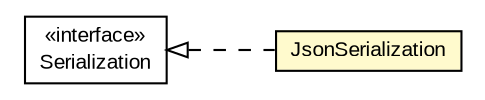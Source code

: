 #!/usr/local/bin/dot
#
# Class diagram 
# Generated by UMLGraph version R5_6-24-gf6e263 (http://www.umlgraph.org/)
#

digraph G {
	edge [fontname="arial",fontsize=10,labelfontname="arial",labelfontsize=10];
	node [fontname="arial",fontsize=10,shape=plaintext];
	nodesep=0.25;
	ranksep=0.5;
	rankdir=LR;
	// com.gwtplatform.dispatch.rest.client.serialization.Serialization
	c303878 [label=<<table title="com.gwtplatform.dispatch.rest.client.serialization.Serialization" border="0" cellborder="1" cellspacing="0" cellpadding="2" port="p" href="./Serialization.html">
		<tr><td><table border="0" cellspacing="0" cellpadding="1">
<tr><td align="center" balign="center"> &#171;interface&#187; </td></tr>
<tr><td align="center" balign="center"> Serialization </td></tr>
		</table></td></tr>
		</table>>, URL="./Serialization.html", fontname="arial", fontcolor="black", fontsize=10.0];
	// com.gwtplatform.dispatch.rest.client.serialization.JsonSerialization
	c303880 [label=<<table title="com.gwtplatform.dispatch.rest.client.serialization.JsonSerialization" border="0" cellborder="1" cellspacing="0" cellpadding="2" port="p" bgcolor="lemonChiffon" href="./JsonSerialization.html">
		<tr><td><table border="0" cellspacing="0" cellpadding="1">
<tr><td align="center" balign="center"> JsonSerialization </td></tr>
		</table></td></tr>
		</table>>, URL="./JsonSerialization.html", fontname="arial", fontcolor="black", fontsize=10.0];
	//com.gwtplatform.dispatch.rest.client.serialization.JsonSerialization implements com.gwtplatform.dispatch.rest.client.serialization.Serialization
	c303878:p -> c303880:p [dir=back,arrowtail=empty,style=dashed];
}

